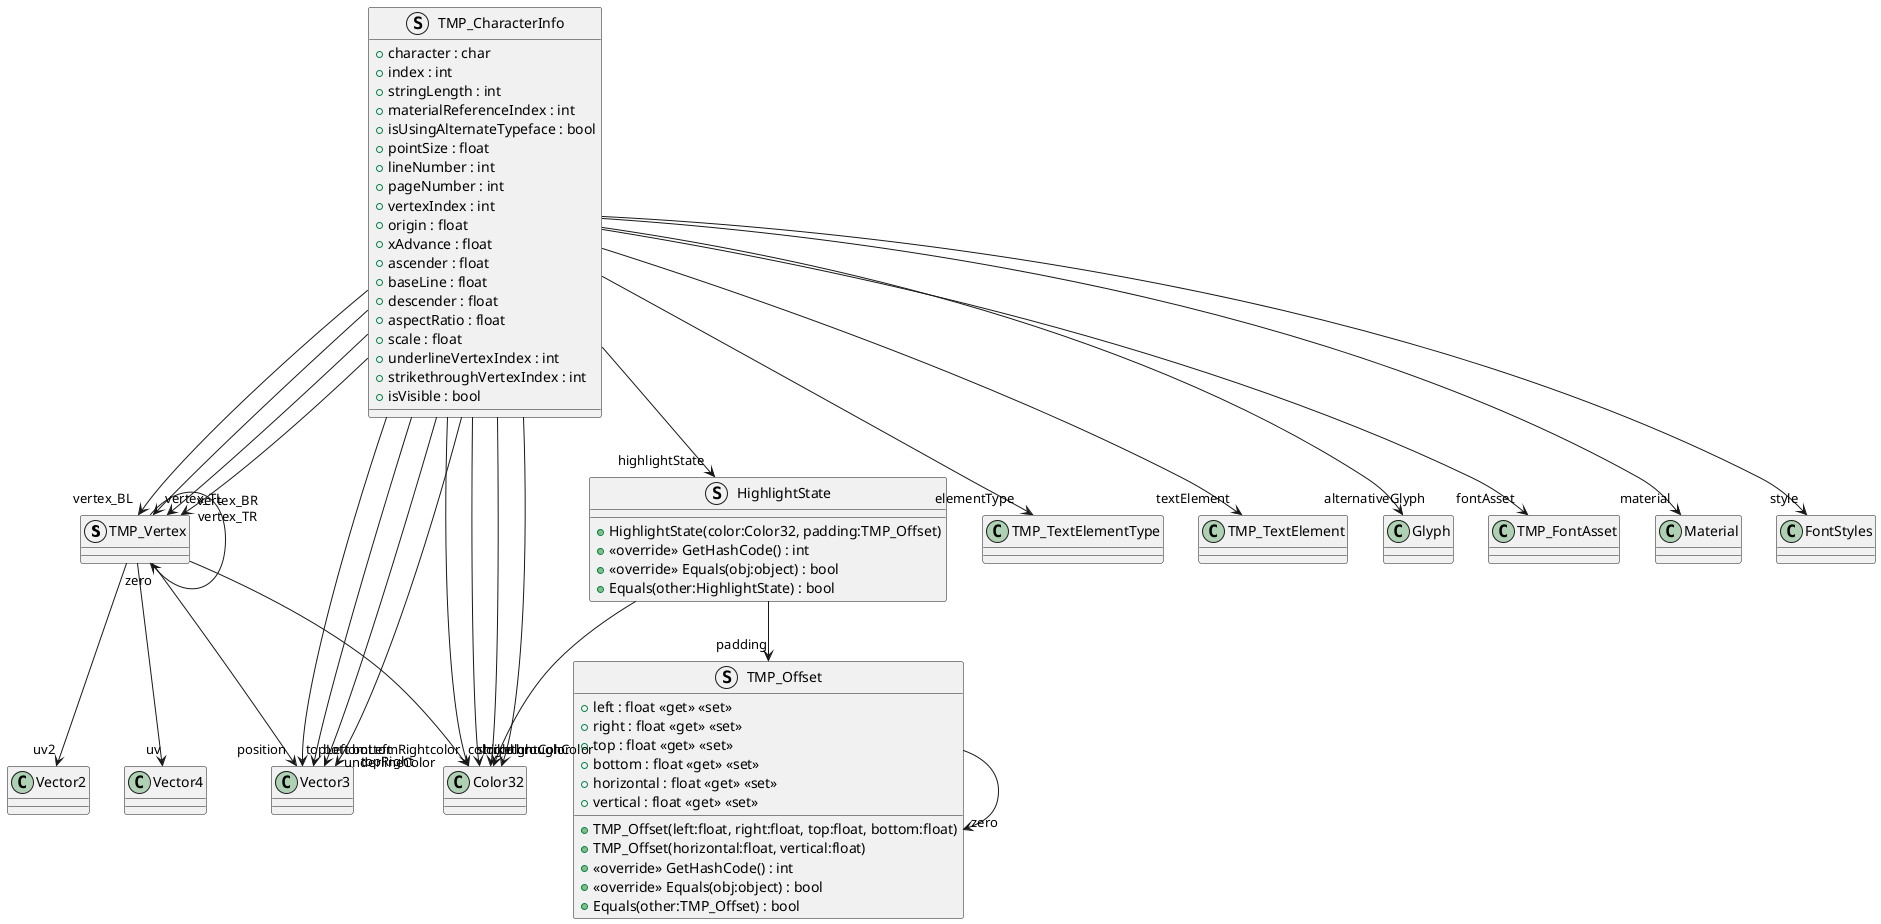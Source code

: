 @startuml
struct TMP_Vertex {
}
struct TMP_Offset {
    + left : float <<get>> <<set>>
    + right : float <<get>> <<set>>
    + top : float <<get>> <<set>>
    + bottom : float <<get>> <<set>>
    + horizontal : float <<get>> <<set>>
    + vertical : float <<get>> <<set>>
    + TMP_Offset(left:float, right:float, top:float, bottom:float)
    + TMP_Offset(horizontal:float, vertical:float)
    + <<override>> GetHashCode() : int
    + <<override>> Equals(obj:object) : bool
    + Equals(other:TMP_Offset) : bool
}
struct HighlightState {
    + HighlightState(color:Color32, padding:TMP_Offset)
    + <<override>> GetHashCode() : int
    + <<override>> Equals(obj:object) : bool
    + Equals(other:HighlightState) : bool
}
struct TMP_CharacterInfo {
    + character : char
    + index : int
    + stringLength : int
    + materialReferenceIndex : int
    + isUsingAlternateTypeface : bool
    + pointSize : float
    + lineNumber : int
    + pageNumber : int
    + vertexIndex : int
    + origin : float
    + xAdvance : float
    + ascender : float
    + baseLine : float
    + descender : float
    + aspectRatio : float
    + scale : float
    + underlineVertexIndex : int
    + strikethroughVertexIndex : int
    + isVisible : bool
}
TMP_Vertex --> "position" Vector3
TMP_Vertex --> "uv" Vector4
TMP_Vertex --> "uv2" Vector2
TMP_Vertex --> "color" Color32
TMP_Vertex --> "zero" TMP_Vertex
TMP_Offset --> "zero" TMP_Offset
HighlightState --> "color" Color32
HighlightState --> "padding" TMP_Offset
TMP_CharacterInfo --> "elementType" TMP_TextElementType
TMP_CharacterInfo --> "textElement" TMP_TextElement
TMP_CharacterInfo --> "alternativeGlyph" Glyph
TMP_CharacterInfo --> "fontAsset" TMP_FontAsset
TMP_CharacterInfo --> "material" Material
TMP_CharacterInfo --> "vertex_BL" TMP_Vertex
TMP_CharacterInfo --> "vertex_TL" TMP_Vertex
TMP_CharacterInfo --> "vertex_TR" TMP_Vertex
TMP_CharacterInfo --> "vertex_BR" TMP_Vertex
TMP_CharacterInfo --> "topLeft" Vector3
TMP_CharacterInfo --> "bottomLeft" Vector3
TMP_CharacterInfo --> "topRight" Vector3
TMP_CharacterInfo --> "bottomRight" Vector3
TMP_CharacterInfo --> "color" Color32
TMP_CharacterInfo --> "underlineColor" Color32
TMP_CharacterInfo --> "strikethroughColor" Color32
TMP_CharacterInfo --> "highlightColor" Color32
TMP_CharacterInfo --> "highlightState" HighlightState
TMP_CharacterInfo --> "style" FontStyles
@enduml
